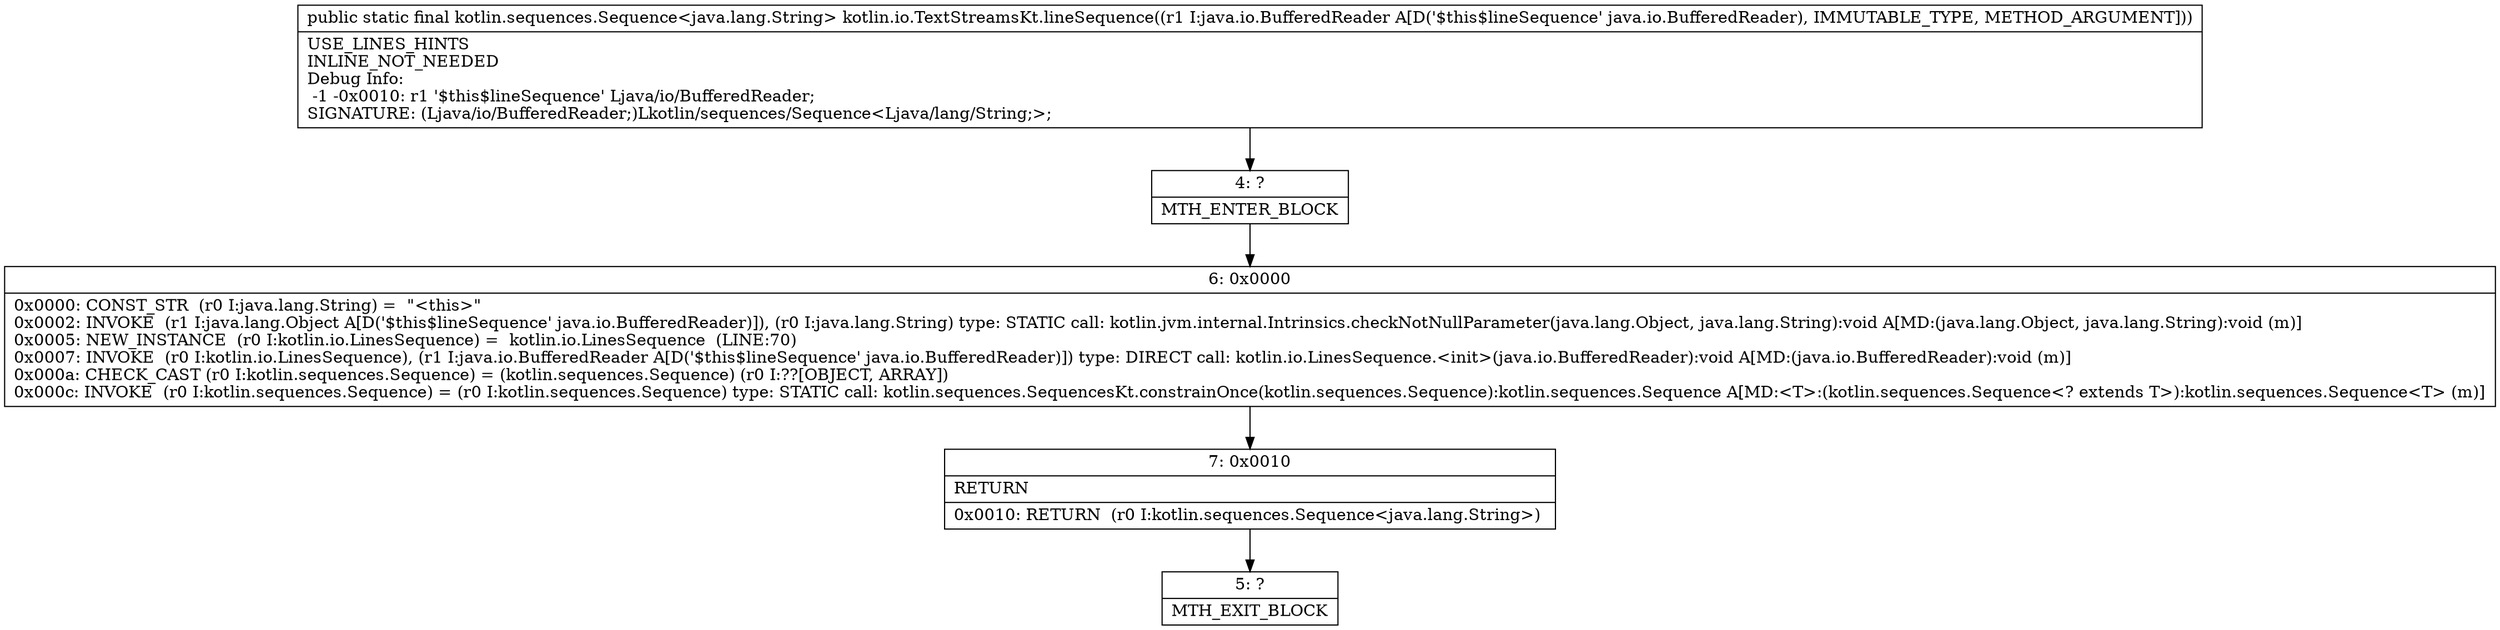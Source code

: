 digraph "CFG forkotlin.io.TextStreamsKt.lineSequence(Ljava\/io\/BufferedReader;)Lkotlin\/sequences\/Sequence;" {
Node_4 [shape=record,label="{4\:\ ?|MTH_ENTER_BLOCK\l}"];
Node_6 [shape=record,label="{6\:\ 0x0000|0x0000: CONST_STR  (r0 I:java.lang.String) =  \"\<this\>\" \l0x0002: INVOKE  (r1 I:java.lang.Object A[D('$this$lineSequence' java.io.BufferedReader)]), (r0 I:java.lang.String) type: STATIC call: kotlin.jvm.internal.Intrinsics.checkNotNullParameter(java.lang.Object, java.lang.String):void A[MD:(java.lang.Object, java.lang.String):void (m)]\l0x0005: NEW_INSTANCE  (r0 I:kotlin.io.LinesSequence) =  kotlin.io.LinesSequence  (LINE:70)\l0x0007: INVOKE  (r0 I:kotlin.io.LinesSequence), (r1 I:java.io.BufferedReader A[D('$this$lineSequence' java.io.BufferedReader)]) type: DIRECT call: kotlin.io.LinesSequence.\<init\>(java.io.BufferedReader):void A[MD:(java.io.BufferedReader):void (m)]\l0x000a: CHECK_CAST (r0 I:kotlin.sequences.Sequence) = (kotlin.sequences.Sequence) (r0 I:??[OBJECT, ARRAY]) \l0x000c: INVOKE  (r0 I:kotlin.sequences.Sequence) = (r0 I:kotlin.sequences.Sequence) type: STATIC call: kotlin.sequences.SequencesKt.constrainOnce(kotlin.sequences.Sequence):kotlin.sequences.Sequence A[MD:\<T\>:(kotlin.sequences.Sequence\<? extends T\>):kotlin.sequences.Sequence\<T\> (m)]\l}"];
Node_7 [shape=record,label="{7\:\ 0x0010|RETURN\l|0x0010: RETURN  (r0 I:kotlin.sequences.Sequence\<java.lang.String\>) \l}"];
Node_5 [shape=record,label="{5\:\ ?|MTH_EXIT_BLOCK\l}"];
MethodNode[shape=record,label="{public static final kotlin.sequences.Sequence\<java.lang.String\> kotlin.io.TextStreamsKt.lineSequence((r1 I:java.io.BufferedReader A[D('$this$lineSequence' java.io.BufferedReader), IMMUTABLE_TYPE, METHOD_ARGUMENT]))  | USE_LINES_HINTS\lINLINE_NOT_NEEDED\lDebug Info:\l  \-1 \-0x0010: r1 '$this$lineSequence' Ljava\/io\/BufferedReader;\lSIGNATURE: (Ljava\/io\/BufferedReader;)Lkotlin\/sequences\/Sequence\<Ljava\/lang\/String;\>;\l}"];
MethodNode -> Node_4;Node_4 -> Node_6;
Node_6 -> Node_7;
Node_7 -> Node_5;
}

